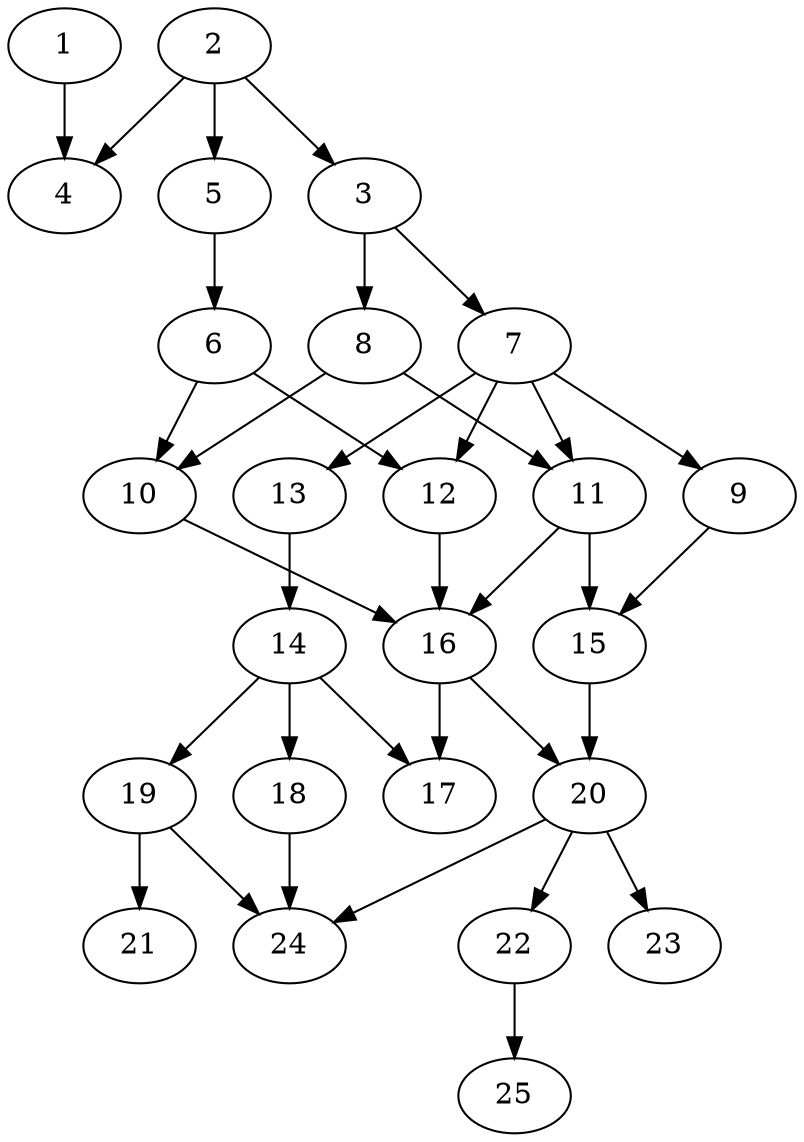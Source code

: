 // DAG automatically generated by daggen at Thu Oct  3 14:00:40 2019
// ./daggen --dot -n 25 --ccr 0.4 --fat 0.5 --regular 0.7 --density 0.6 --mindata 5242880 --maxdata 52428800 
digraph G {
  1 [size="53475840", alpha="0.01", expect_size="21390336"] 
  1 -> 4 [size ="21390336"]
  2 [size="77153280", alpha="0.13", expect_size="30861312"] 
  2 -> 3 [size ="30861312"]
  2 -> 4 [size ="30861312"]
  2 -> 5 [size ="30861312"]
  3 [size="83453440", alpha="0.18", expect_size="33381376"] 
  3 -> 7 [size ="33381376"]
  3 -> 8 [size ="33381376"]
  4 [size="71882240", alpha="0.05", expect_size="28752896"] 
  5 [size="65978880", alpha="0.02", expect_size="26391552"] 
  5 -> 6 [size ="26391552"]
  6 [size="25525760", alpha="0.11", expect_size="10210304"] 
  6 -> 10 [size ="10210304"]
  6 -> 12 [size ="10210304"]
  7 [size="16939520", alpha="0.00", expect_size="6775808"] 
  7 -> 9 [size ="6775808"]
  7 -> 11 [size ="6775808"]
  7 -> 12 [size ="6775808"]
  7 -> 13 [size ="6775808"]
  8 [size="87508480", alpha="0.01", expect_size="35003392"] 
  8 -> 10 [size ="35003392"]
  8 -> 11 [size ="35003392"]
  9 [size="106480640", alpha="0.01", expect_size="42592256"] 
  9 -> 15 [size ="42592256"]
  10 [size="128768000", alpha="0.12", expect_size="51507200"] 
  10 -> 16 [size ="51507200"]
  11 [size="117312000", alpha="0.08", expect_size="46924800"] 
  11 -> 15 [size ="46924800"]
  11 -> 16 [size ="46924800"]
  12 [size="126115840", alpha="0.06", expect_size="50446336"] 
  12 -> 16 [size ="50446336"]
  13 [size="86945280", alpha="0.02", expect_size="34778112"] 
  13 -> 14 [size ="34778112"]
  14 [size="77783040", alpha="0.20", expect_size="31113216"] 
  14 -> 17 [size ="31113216"]
  14 -> 18 [size ="31113216"]
  14 -> 19 [size ="31113216"]
  15 [size="108689920", alpha="0.13", expect_size="43475968"] 
  15 -> 20 [size ="43475968"]
  16 [size="122680320", alpha="0.19", expect_size="49072128"] 
  16 -> 17 [size ="49072128"]
  16 -> 20 [size ="49072128"]
  17 [size="71534080", alpha="0.05", expect_size="28613632"] 
  18 [size="73239040", alpha="0.05", expect_size="29295616"] 
  18 -> 24 [size ="29295616"]
  19 [size="81904640", alpha="0.09", expect_size="32761856"] 
  19 -> 21 [size ="32761856"]
  19 -> 24 [size ="32761856"]
  20 [size="87910400", alpha="0.04", expect_size="35164160"] 
  20 -> 22 [size ="35164160"]
  20 -> 23 [size ="35164160"]
  20 -> 24 [size ="35164160"]
  21 [size="38530560", alpha="0.06", expect_size="15412224"] 
  22 [size="83046400", alpha="0.18", expect_size="33218560"] 
  22 -> 25 [size ="33218560"]
  23 [size="118338560", alpha="0.03", expect_size="47335424"] 
  24 [size="14643200", alpha="0.17", expect_size="5857280"] 
  25 [size="13811200", alpha="0.01", expect_size="5524480"] 
}

